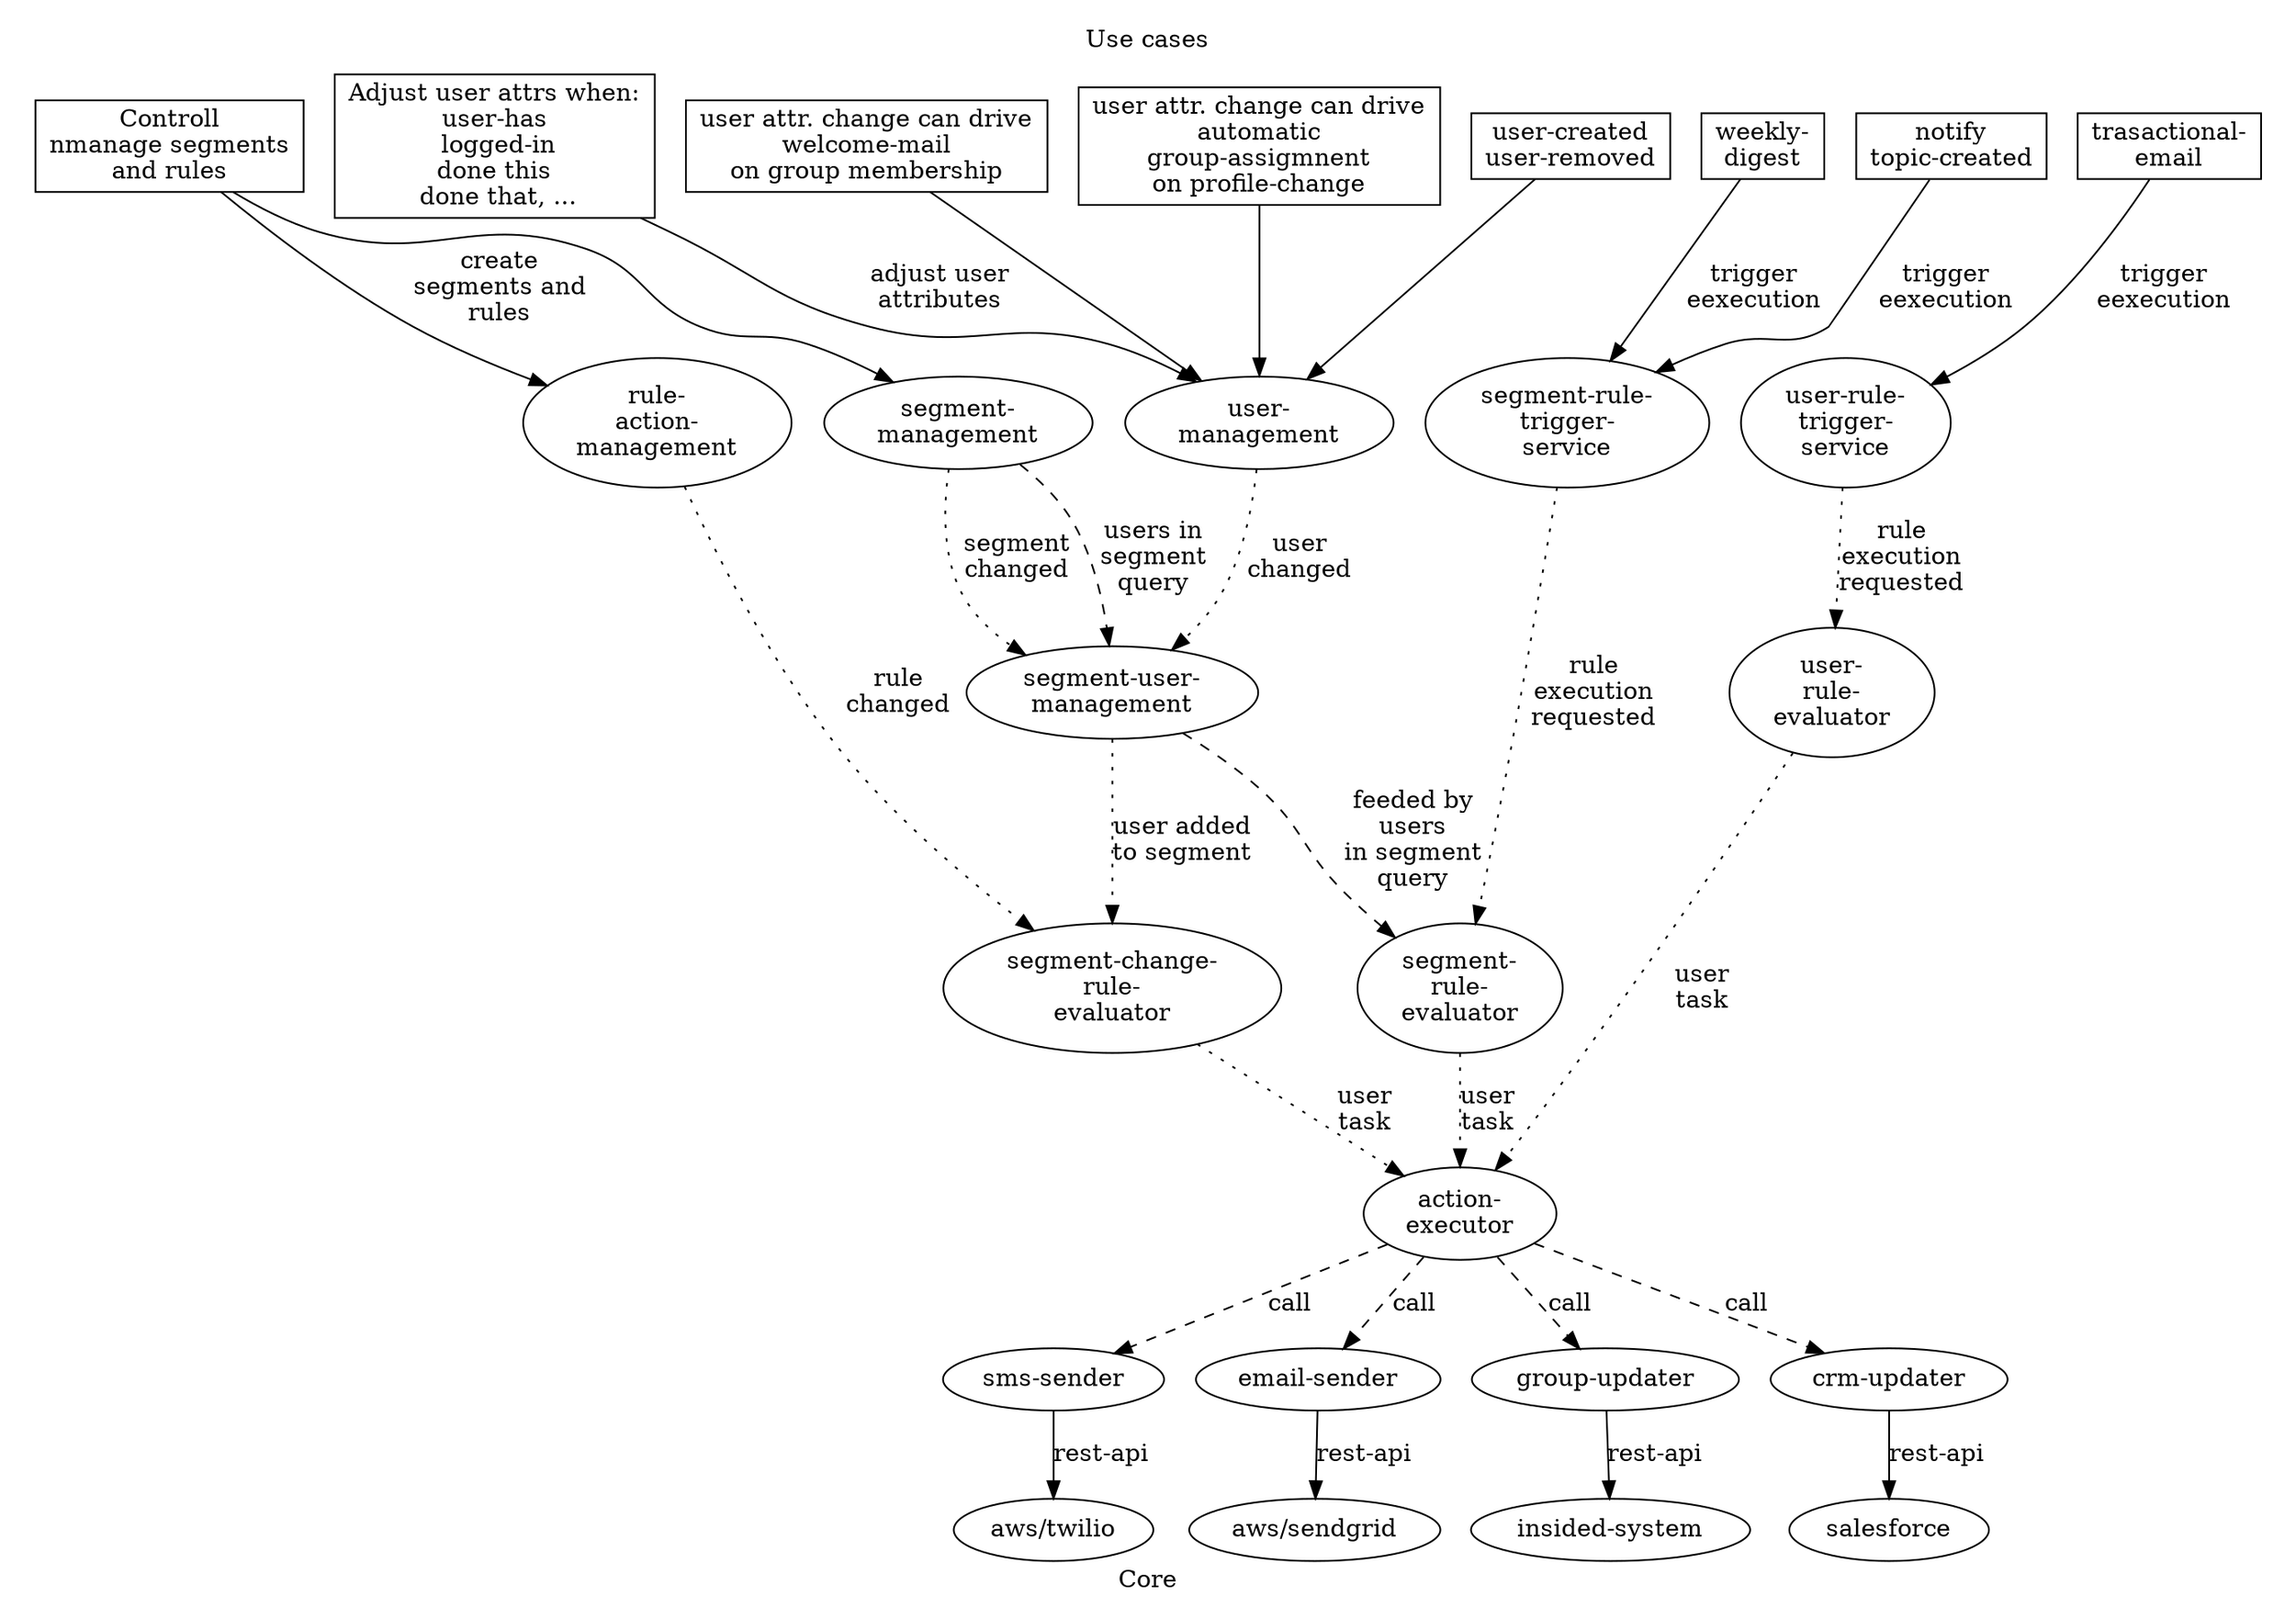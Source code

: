     digraph G {

      rankdir="TD"

      subgraph cluster_UseCases {
       label = "Use cases"
       color="white"
       "Controll\nnmanage segments\nand rules" [shape="box"]
      "user-created\nuser-removed"  [shape="box"]
      "Adjust user attrs when:\nuser-has\n logged-in\ndone this\n done that, ..."  [shape="box"]
      "user attr. change can drive\nwelcome-mail\non group membership" [shape="box"]
      "user attr. change can drive\nautomatic\ngroup-assigmnent\non profile-change" [shape="box"]
      "notify\ntopic-created" [shape="box"]
      "weekly-\ndigest"  [shape="box"]
      "trasactional-\nemail"  [shape="box"]
      }

      subgraph cluster_Web {
          //label = "Web-api's"
          color="white"

          "segment-rule-\ntrigger-\nservice"
          "user-rule-\ntrigger-\nservice"
          "rule-\naction-\nmanagement"
          "user-\nmanagement"
          "segment-\nmanagement"
    }

     //subgraph cluster_Core {
          label = "Core"
         "segment-\nrule-\nevaluator"
          "user-\nrule-\nevaluator"
          "segment-user-\nmanagement"
          "segment-change-\nrule-\nevaluator"
          "action-\nexecutor"
          "sms-sender"
          "email-sender"
          "group-updater"
          "crm-updater"
      //}

      // subgraph cluster_External {
           //label = "External systems"
            "aws/sendgrid"
            "aws/twilio"
            "insided-system"
            "salesforce"
       // }

     "Controll\nnmanage segments\nand rules" -> "rule-\naction-\nmanagement" [label="create\nsegments and\nrules"]
      "Controll\nnmanage segments\nand rules" -> "segment-\nmanagement"
      "user-created\nuser-removed" -> "user-\nmanagement"
      "Adjust user attrs when:\nuser-has\n logged-in\ndone this\n done that, ..." -> "user-\nmanagement" [label="adjust user\nattributes"]
      "user attr. change can drive\nwelcome-mail\non group membership" -> "user-\nmanagement"
      "user attr. change can drive\nautomatic\ngroup-assigmnent\non profile-change" -> "user-\nmanagement"
      "notify\ntopic-created" -> "segment-rule-\ntrigger-\nservice" [label="trigger\neexecution"]
      "weekly-\ndigest" -> "segment-rule-\ntrigger-\nservice" [label="trigger\neexecution"]
      "trasactional-\nemail" -> "user-rule-\ntrigger-\nservice" [label="trigger\neexecution"]

      "segment-rule-\ntrigger-\nservice" -> "segment-\nrule-\nevaluator" [style=dotted, label="rule\nexecution\nrequested"]
      "user-rule-\ntrigger-\nservice" -> "user-\nrule-\nevaluator" [style=dotted, label="rule\nexecution\nrequested"]
      "segment-\nmanagement" -> "segment-user-\nmanagement" [style=dotted, label="segment\nchanged"]
      "segment-\nmanagement" -> "segment-user-\nmanagement" [style=dashed,label="users in\nsegment\nquery"]


      "user-\nmanagement" -> "segment-user-\nmanagement" [style=dotted, label="user\nchanged"]
      "segment-user-\nmanagement" -> "segment-\nrule-\nevaluator" [style=dashed, label="feeded by\nusers\nin segment\nquery"]

      "segment-user-\nmanagement" -> "segment-change-\nrule-\nevaluator"  [style=dotted, label="user added\nto segment"]
      "rule-\naction-\nmanagement" -> "segment-change-\nrule-\nevaluator" [style=dotted, label="rule\nchanged"]
      "segment-change-\nrule-\nevaluator" -> "action-\nexecutor" [style=dotted, label="user\ntask"]
      "user-\nrule-\nevaluator" -> "action-\nexecutor" [style=dotted, label="user\ntask"]

      "segment-\nrule-\nevaluator" -> "action-\nexecutor" [style=dotted, label="user\ntask"]

      "action-\nexecutor" -> "sms-sender" [style=dashed,label=call]
      "action-\nexecutor" -> "email-sender" [style=dashed,label=call]
      "action-\nexecutor" -> "group-updater" [style=dashed,label=call]
      "action-\nexecutor" -> "crm-updater" [style=dashed,label=call]

      "email-sender" -> "aws/sendgrid" [label="rest-api"]
      "sms-sender" -> "aws/twilio" [label="rest-api"]
      "group-updater" -> "insided-system" [label="rest-api"]
      "crm-updater" -> "salesforce" [label="rest-api"]

    }
